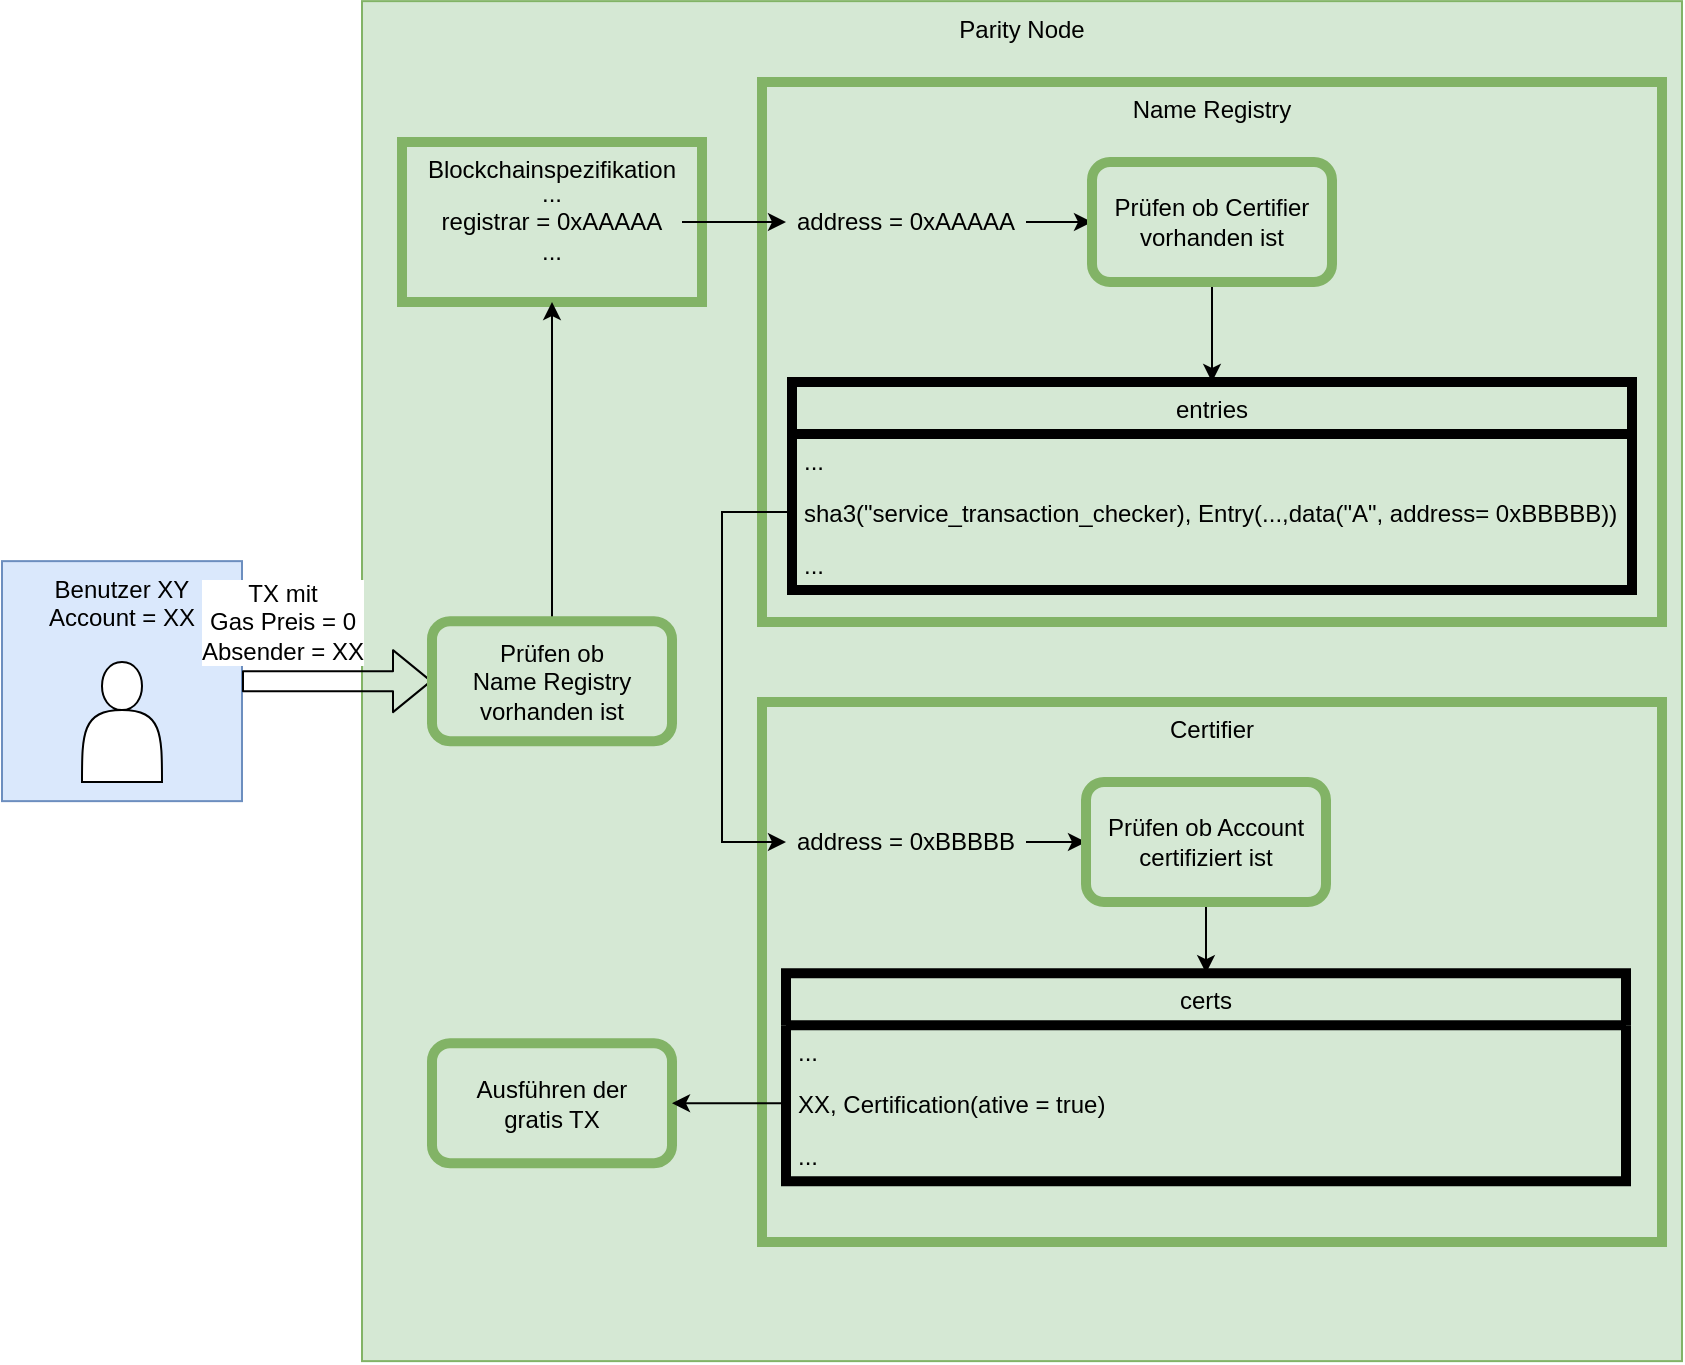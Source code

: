 <mxfile version="12.6.5" type="device"><diagram id="C5RBs43oDa-KdzZeNtuy" name="Page-1"><mxGraphModel dx="1086" dy="966" grid="1" gridSize="10" guides="1" tooltips="1" connect="1" arrows="1" fold="1" page="1" pageScale="1" pageWidth="827" pageHeight="1169" math="0" shadow="0"><root><mxCell id="WIyWlLk6GJQsqaUBKTNV-0"/><mxCell id="WIyWlLk6GJQsqaUBKTNV-1" parent="WIyWlLk6GJQsqaUBKTNV-0"/><mxCell id="aur6nFbN-a4tCoK3TJ4g-0" value="Parity Node" style="rounded=0;whiteSpace=wrap;html=1;fillColor=#d5e8d4;strokeColor=#82b366;verticalAlign=top;" parent="WIyWlLk6GJQsqaUBKTNV-1" vertex="1"><mxGeometry x="180" y="-0.43" width="660" height="680" as="geometry"/></mxCell><mxCell id="aur6nFbN-a4tCoK3TJ4g-1" value="Benutzer XY&lt;br&gt;Account = XX" style="rounded=0;whiteSpace=wrap;html=1;fillColor=#dae8fc;strokeColor=#6c8ebf;verticalAlign=top;" parent="WIyWlLk6GJQsqaUBKTNV-1" vertex="1"><mxGeometry y="279.57" width="120" height="120" as="geometry"/></mxCell><mxCell id="aur6nFbN-a4tCoK3TJ4g-2" value="" style="shape=actor;whiteSpace=wrap;html=1;" parent="WIyWlLk6GJQsqaUBKTNV-1" vertex="1"><mxGeometry x="40" y="330" width="40" height="60" as="geometry"/></mxCell><mxCell id="aur6nFbN-a4tCoK3TJ4g-3" value="Blockchainspezifikation" style="rounded=0;whiteSpace=wrap;html=1;fillColor=#d5e8d4;strokeColor=#82b366;strokeWidth=5;verticalAlign=top;" parent="WIyWlLk6GJQsqaUBKTNV-1" vertex="1"><mxGeometry x="200" y="70" width="150" height="80" as="geometry"/></mxCell><mxCell id="aur6nFbN-a4tCoK3TJ4g-4" value="Name Registry" style="rounded=0;whiteSpace=wrap;html=1;fillColor=#d5e8d4;strokeColor=#82b366;strokeWidth=5;verticalAlign=top;" parent="WIyWlLk6GJQsqaUBKTNV-1" vertex="1"><mxGeometry x="380" y="40" width="450" height="270" as="geometry"/></mxCell><mxCell id="aur6nFbN-a4tCoK3TJ4g-5" value="entries" style="swimlane;fontStyle=0;childLayout=stackLayout;horizontal=1;startSize=26;fillColor=none;horizontalStack=0;resizeParent=1;resizeParentMax=0;resizeLast=0;collapsible=1;marginBottom=0;strokeWidth=5;" parent="WIyWlLk6GJQsqaUBKTNV-1" vertex="1"><mxGeometry x="395" y="190" width="420" height="104" as="geometry"/></mxCell><mxCell id="aur6nFbN-a4tCoK3TJ4g-6" value="..." style="text;strokeColor=none;fillColor=none;align=left;verticalAlign=top;spacingLeft=4;spacingRight=4;overflow=hidden;rotatable=0;points=[[0,0.5],[1,0.5]];portConstraint=eastwest;" parent="aur6nFbN-a4tCoK3TJ4g-5" vertex="1"><mxGeometry y="26" width="420" height="26" as="geometry"/></mxCell><mxCell id="aur6nFbN-a4tCoK3TJ4g-7" value="sha3(&quot;service_transaction_checker), Entry(...,data(&quot;A&quot;, address= 0xBBBBB))" style="text;strokeColor=none;fillColor=none;align=left;verticalAlign=top;spacingLeft=4;spacingRight=4;overflow=hidden;rotatable=0;points=[[0,0.5],[1,0.5]];portConstraint=eastwest;" parent="aur6nFbN-a4tCoK3TJ4g-5" vertex="1"><mxGeometry y="52" width="420" height="26" as="geometry"/></mxCell><mxCell id="aur6nFbN-a4tCoK3TJ4g-8" value="..." style="text;strokeColor=none;fillColor=none;align=left;verticalAlign=top;spacingLeft=4;spacingRight=4;overflow=hidden;rotatable=0;points=[[0,0.5],[1,0.5]];portConstraint=eastwest;" parent="aur6nFbN-a4tCoK3TJ4g-5" vertex="1"><mxGeometry y="78" width="420" height="26" as="geometry"/></mxCell><mxCell id="aur6nFbN-a4tCoK3TJ4g-36" style="edgeStyle=orthogonalEdgeStyle;rounded=0;orthogonalLoop=1;jettySize=auto;html=1;entryX=0;entryY=0.5;entryDx=0;entryDy=0;" parent="WIyWlLk6GJQsqaUBKTNV-1" source="aur6nFbN-a4tCoK3TJ4g-10" target="aur6nFbN-a4tCoK3TJ4g-35" edge="1"><mxGeometry relative="1" as="geometry"/></mxCell><mxCell id="aur6nFbN-a4tCoK3TJ4g-10" value="address = 0xAAAAA" style="text;html=1;strokeColor=none;fillColor=none;align=center;verticalAlign=middle;whiteSpace=wrap;rounded=0;" parent="WIyWlLk6GJQsqaUBKTNV-1" vertex="1"><mxGeometry x="392" y="100" width="120" height="20" as="geometry"/></mxCell><mxCell id="aur6nFbN-a4tCoK3TJ4g-23" style="edgeStyle=orthogonalEdgeStyle;rounded=0;orthogonalLoop=1;jettySize=auto;html=1;entryX=0;entryY=0.5;entryDx=0;entryDy=0;" parent="WIyWlLk6GJQsqaUBKTNV-1" source="aur6nFbN-a4tCoK3TJ4g-11" target="aur6nFbN-a4tCoK3TJ4g-10" edge="1"><mxGeometry relative="1" as="geometry"/></mxCell><mxCell id="aur6nFbN-a4tCoK3TJ4g-11" value="...&lt;br&gt;registrar = 0xAAAAA&lt;br&gt;..." style="text;html=1;strokeColor=none;fillColor=none;align=center;verticalAlign=middle;whiteSpace=wrap;rounded=0;" parent="WIyWlLk6GJQsqaUBKTNV-1" vertex="1"><mxGeometry x="210" y="100" width="130" height="20" as="geometry"/></mxCell><mxCell id="aur6nFbN-a4tCoK3TJ4g-17" value="Certifier" style="rounded=0;whiteSpace=wrap;html=1;fillColor=#d5e8d4;strokeColor=#82b366;strokeWidth=5;verticalAlign=top;" parent="WIyWlLk6GJQsqaUBKTNV-1" vertex="1"><mxGeometry x="380" y="350" width="450" height="270" as="geometry"/></mxCell><mxCell id="aur6nFbN-a4tCoK3TJ4g-18" value="certs" style="swimlane;fontStyle=0;childLayout=stackLayout;horizontal=1;startSize=26;fillColor=none;horizontalStack=0;resizeParent=1;resizeParentMax=0;resizeLast=0;collapsible=1;marginBottom=0;strokeWidth=5;" parent="WIyWlLk6GJQsqaUBKTNV-1" vertex="1"><mxGeometry x="392" y="485.57" width="420" height="104" as="geometry"/></mxCell><mxCell id="aur6nFbN-a4tCoK3TJ4g-19" value="..." style="text;strokeColor=none;fillColor=none;align=left;verticalAlign=top;spacingLeft=4;spacingRight=4;overflow=hidden;rotatable=0;points=[[0,0.5],[1,0.5]];portConstraint=eastwest;" parent="aur6nFbN-a4tCoK3TJ4g-18" vertex="1"><mxGeometry y="26" width="420" height="26" as="geometry"/></mxCell><mxCell id="aur6nFbN-a4tCoK3TJ4g-20" value="XX, Certification(ative = true)" style="text;strokeColor=none;fillColor=none;align=left;verticalAlign=top;spacingLeft=4;spacingRight=4;overflow=hidden;rotatable=0;points=[[0,0.5],[1,0.5]];portConstraint=eastwest;" parent="aur6nFbN-a4tCoK3TJ4g-18" vertex="1"><mxGeometry y="52" width="420" height="26" as="geometry"/></mxCell><mxCell id="aur6nFbN-a4tCoK3TJ4g-21" value="..." style="text;strokeColor=none;fillColor=none;align=left;verticalAlign=top;spacingLeft=4;spacingRight=4;overflow=hidden;rotatable=0;points=[[0,0.5],[1,0.5]];portConstraint=eastwest;" parent="aur6nFbN-a4tCoK3TJ4g-18" vertex="1"><mxGeometry y="78" width="420" height="26" as="geometry"/></mxCell><mxCell id="aur6nFbN-a4tCoK3TJ4g-38" style="edgeStyle=orthogonalEdgeStyle;rounded=0;orthogonalLoop=1;jettySize=auto;html=1;entryX=0;entryY=0.5;entryDx=0;entryDy=0;" parent="WIyWlLk6GJQsqaUBKTNV-1" source="aur6nFbN-a4tCoK3TJ4g-22" target="aur6nFbN-a4tCoK3TJ4g-37" edge="1"><mxGeometry relative="1" as="geometry"/></mxCell><mxCell id="aur6nFbN-a4tCoK3TJ4g-22" value="address = 0xBBBBB" style="text;html=1;strokeColor=none;fillColor=none;align=center;verticalAlign=middle;whiteSpace=wrap;rounded=0;" parent="WIyWlLk6GJQsqaUBKTNV-1" vertex="1"><mxGeometry x="392" y="410" width="120" height="20" as="geometry"/></mxCell><mxCell id="aur6nFbN-a4tCoK3TJ4g-24" style="edgeStyle=orthogonalEdgeStyle;rounded=0;orthogonalLoop=1;jettySize=auto;html=1;entryX=0;entryY=0.5;entryDx=0;entryDy=0;" parent="WIyWlLk6GJQsqaUBKTNV-1" source="aur6nFbN-a4tCoK3TJ4g-7" target="aur6nFbN-a4tCoK3TJ4g-22" edge="1"><mxGeometry relative="1" as="geometry"><Array as="points"><mxPoint x="360" y="255"/><mxPoint x="360" y="420"/></Array></mxGeometry></mxCell><mxCell id="aur6nFbN-a4tCoK3TJ4g-25" value="" style="shape=flexArrow;endArrow=classic;html=1;" parent="WIyWlLk6GJQsqaUBKTNV-1" source="aur6nFbN-a4tCoK3TJ4g-1" target="aur6nFbN-a4tCoK3TJ4g-44" edge="1"><mxGeometry width="50" height="50" relative="1" as="geometry"><mxPoint x="120" y="389.57" as="sourcePoint"/><mxPoint x="180" y="340" as="targetPoint"/></mxGeometry></mxCell><mxCell id="aur6nFbN-a4tCoK3TJ4g-26" value="TX mit &lt;br&gt;Gas Preis = 0&lt;br&gt;Absender = XX" style="text;html=1;align=center;verticalAlign=middle;resizable=0;points=[];labelBackgroundColor=#ffffff;" parent="aur6nFbN-a4tCoK3TJ4g-25" vertex="1" connectable="0"><mxGeometry x="-0.576" y="3" relative="1" as="geometry"><mxPoint y="-26.57" as="offset"/></mxGeometry></mxCell><mxCell id="aur6nFbN-a4tCoK3TJ4g-33" style="edgeStyle=orthogonalEdgeStyle;rounded=0;orthogonalLoop=1;jettySize=auto;html=1;exitX=0.5;exitY=1;exitDx=0;exitDy=0;" parent="WIyWlLk6GJQsqaUBKTNV-1" source="aur6nFbN-a4tCoK3TJ4g-35" target="aur6nFbN-a4tCoK3TJ4g-5" edge="1"><mxGeometry relative="1" as="geometry"><mxPoint x="605" y="150" as="sourcePoint"/></mxGeometry></mxCell><mxCell id="aur6nFbN-a4tCoK3TJ4g-35" value="Prüfen ob Certifier&lt;br&gt;vorhanden ist" style="rounded=1;whiteSpace=wrap;html=1;strokeWidth=5;fillColor=#d5e8d4;strokeColor=#82b366;" parent="WIyWlLk6GJQsqaUBKTNV-1" vertex="1"><mxGeometry x="545" y="80" width="120" height="60" as="geometry"/></mxCell><mxCell id="aur6nFbN-a4tCoK3TJ4g-40" style="edgeStyle=orthogonalEdgeStyle;rounded=0;orthogonalLoop=1;jettySize=auto;html=1;entryX=0.5;entryY=0;entryDx=0;entryDy=0;" parent="WIyWlLk6GJQsqaUBKTNV-1" source="aur6nFbN-a4tCoK3TJ4g-37" target="aur6nFbN-a4tCoK3TJ4g-18" edge="1"><mxGeometry relative="1" as="geometry"/></mxCell><mxCell id="aur6nFbN-a4tCoK3TJ4g-37" value="Prüfen ob Account&lt;br&gt;certifiziert ist" style="rounded=1;whiteSpace=wrap;html=1;strokeWidth=5;fillColor=#d5e8d4;strokeColor=#82b366;" parent="WIyWlLk6GJQsqaUBKTNV-1" vertex="1"><mxGeometry x="542" y="390" width="120" height="60" as="geometry"/></mxCell><mxCell id="aur6nFbN-a4tCoK3TJ4g-46" style="edgeStyle=orthogonalEdgeStyle;rounded=0;orthogonalLoop=1;jettySize=auto;html=1;entryX=0.5;entryY=1;entryDx=0;entryDy=0;" parent="WIyWlLk6GJQsqaUBKTNV-1" source="aur6nFbN-a4tCoK3TJ4g-44" target="aur6nFbN-a4tCoK3TJ4g-3" edge="1"><mxGeometry relative="1" as="geometry"/></mxCell><mxCell id="aur6nFbN-a4tCoK3TJ4g-44" value="Prüfen ob&lt;br&gt;Name Registry&lt;br&gt;vorhanden ist" style="rounded=1;whiteSpace=wrap;html=1;strokeWidth=5;fillColor=#d5e8d4;strokeColor=#82b366;" parent="WIyWlLk6GJQsqaUBKTNV-1" vertex="1"><mxGeometry x="215" y="309.57" width="120" height="60" as="geometry"/></mxCell><mxCell id="aur6nFbN-a4tCoK3TJ4g-47" value="Ausführen der&lt;br&gt;gratis TX" style="rounded=1;whiteSpace=wrap;html=1;strokeWidth=5;fillColor=#d5e8d4;strokeColor=#82b366;" parent="WIyWlLk6GJQsqaUBKTNV-1" vertex="1"><mxGeometry x="215" y="520.57" width="120" height="60" as="geometry"/></mxCell><mxCell id="aur6nFbN-a4tCoK3TJ4g-48" style="edgeStyle=orthogonalEdgeStyle;rounded=0;orthogonalLoop=1;jettySize=auto;html=1;entryX=1;entryY=0.5;entryDx=0;entryDy=0;" parent="WIyWlLk6GJQsqaUBKTNV-1" source="aur6nFbN-a4tCoK3TJ4g-20" target="aur6nFbN-a4tCoK3TJ4g-47" edge="1"><mxGeometry relative="1" as="geometry"/></mxCell></root></mxGraphModel></diagram></mxfile>